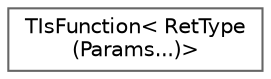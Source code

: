 digraph "Graphical Class Hierarchy"
{
 // INTERACTIVE_SVG=YES
 // LATEX_PDF_SIZE
  bgcolor="transparent";
  edge [fontname=Helvetica,fontsize=10,labelfontname=Helvetica,labelfontsize=10];
  node [fontname=Helvetica,fontsize=10,shape=box,height=0.2,width=0.4];
  rankdir="LR";
  Node0 [id="Node000000",label="TIsFunction\< RetType\l(Params...)\>",height=0.2,width=0.4,color="grey40", fillcolor="white", style="filled",URL="$d8/db4/structTIsFunction_3_01RetType_07Params_8_8_8_08_4.html",tooltip=" "];
}
